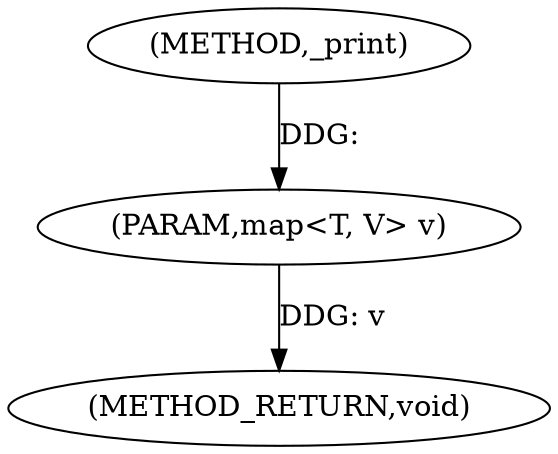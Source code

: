 digraph "_print" {  
"1000182" [label = "(METHOD,_print)" ]
"1000185" [label = "(METHOD_RETURN,void)" ]
"1000183" [label = "(PARAM,map<T, V> v)" ]
  "1000183" -> "1000185"  [ label = "DDG: v"] 
  "1000182" -> "1000183"  [ label = "DDG: "] 
}
